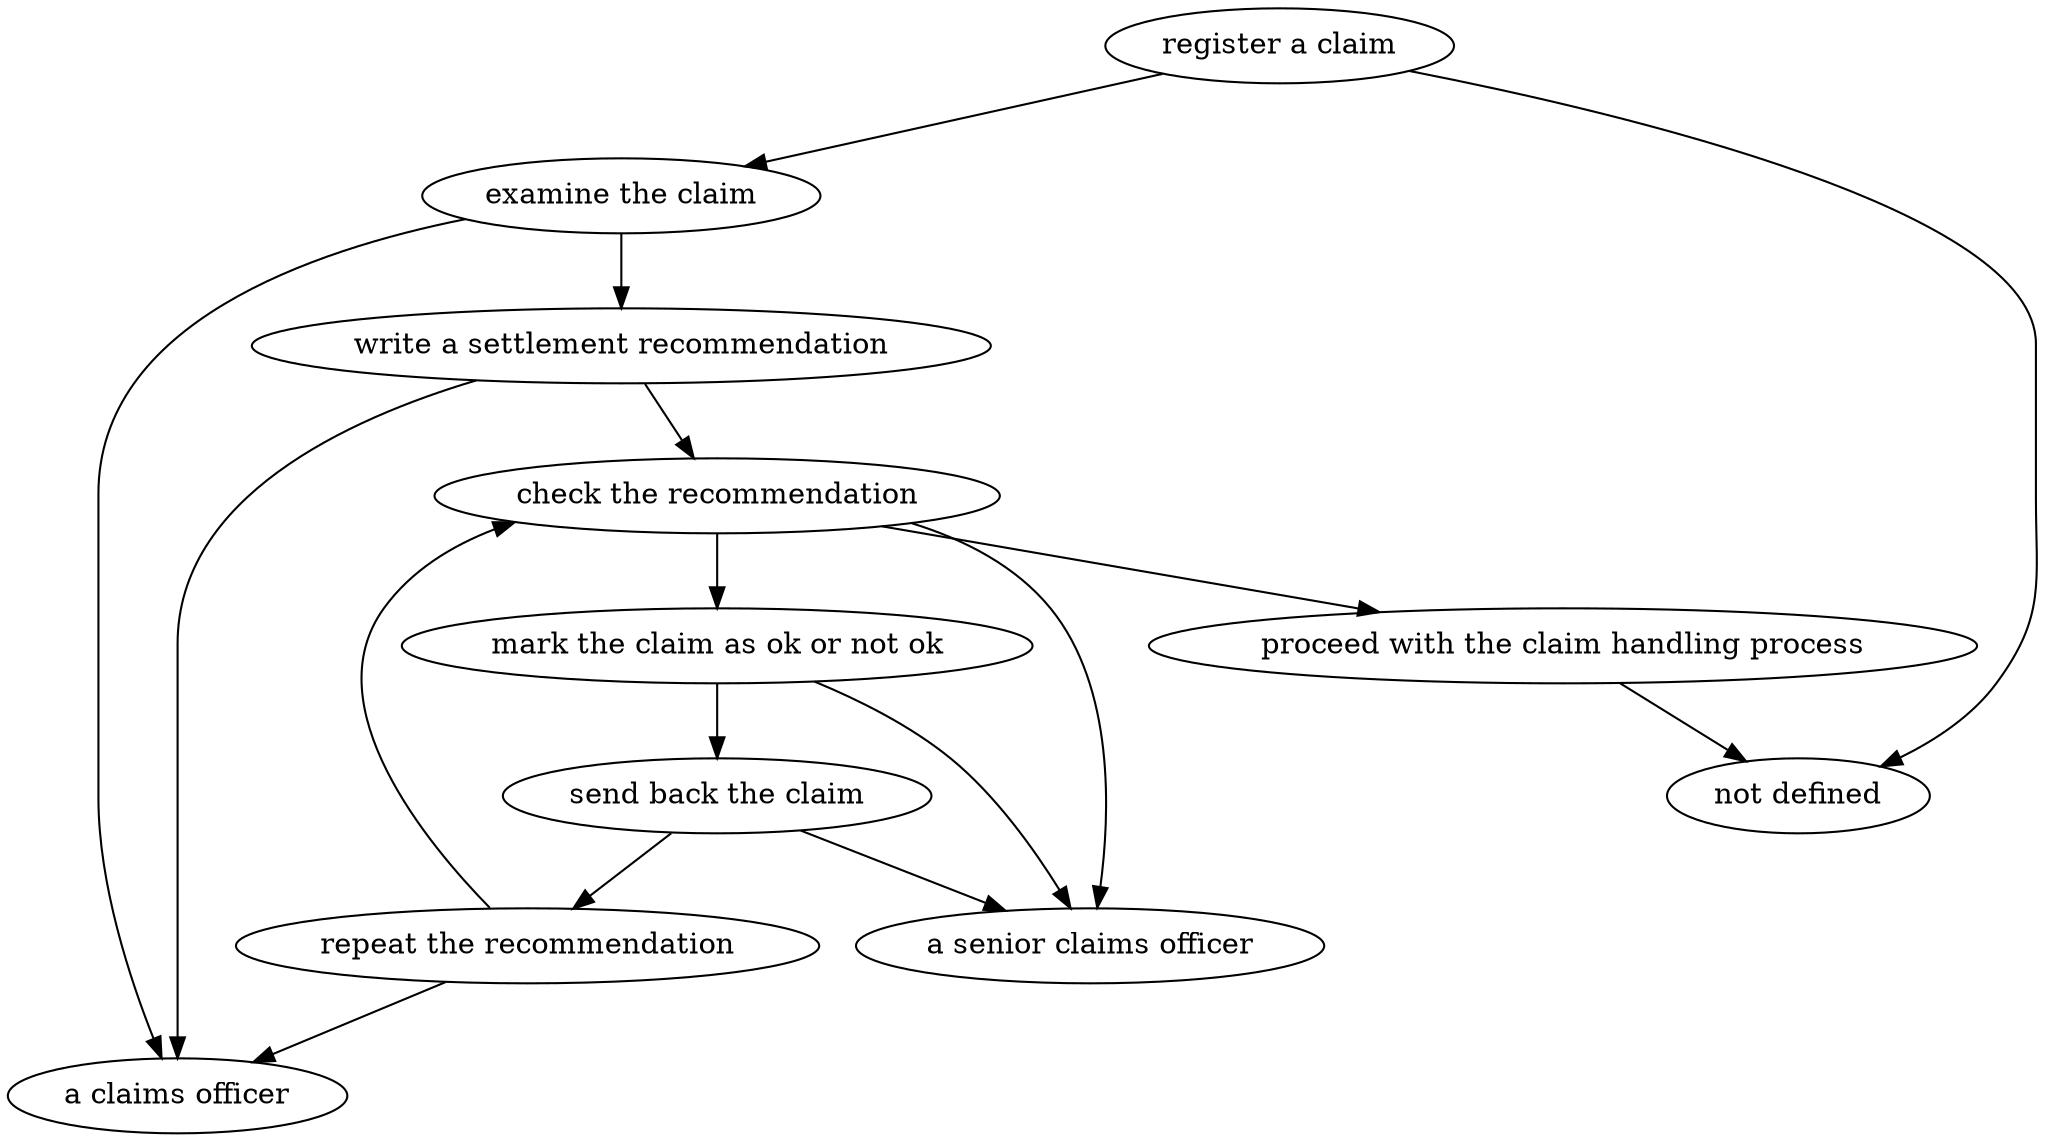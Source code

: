 strict digraph "doc-3.3" {
	graph [name="doc-3.3"];
	"register a claim"	[attrs="{'type': 'Activity', 'label': 'register a claim'}"];
	"examine the claim"	[attrs="{'type': 'Activity', 'label': 'examine the claim'}"];
	"register a claim" -> "examine the claim"	[attrs="{'type': 'flow', 'label': 'flow'}"];
	"not defined"	[attrs="{'type': 'Actor', 'label': 'not defined'}"];
	"register a claim" -> "not defined"	[attrs="{'type': 'actor performer', 'label': 'actor performer'}"];
	"write a settlement recommendation"	[attrs="{'type': 'Activity', 'label': 'write a settlement recommendation'}"];
	"examine the claim" -> "write a settlement recommendation"	[attrs="{'type': 'flow', 'label': 'flow'}"];
	"a claims officer"	[attrs="{'type': 'Actor', 'label': 'a claims officer'}"];
	"examine the claim" -> "a claims officer"	[attrs="{'type': 'actor performer', 'label': 'actor performer'}"];
	"check the recommendation"	[attrs="{'type': 'Activity', 'label': 'check the recommendation'}"];
	"write a settlement recommendation" -> "check the recommendation"	[attrs="{'type': 'flow', 'label': 'flow'}"];
	"write a settlement recommendation" -> "a claims officer"	[attrs="{'type': 'actor performer', 'label': 'actor performer'}"];
	"mark the claim as ok or not ok"	[attrs="{'type': 'Activity', 'label': 'mark the claim as ok or not ok'}"];
	"check the recommendation" -> "mark the claim as ok or not ok"	[attrs="{'type': 'flow', 'label': 'flow'}"];
	"proceed with the claim handling process"	[attrs="{'type': 'Activity', 'label': 'proceed with the claim handling process'}"];
	"check the recommendation" -> "proceed with the claim handling process"	[attrs="{'type': 'flow', 'label': 'flow'}"];
	"a senior claims officer"	[attrs="{'type': 'Actor', 'label': 'a senior claims officer'}"];
	"check the recommendation" -> "a senior claims officer"	[attrs="{'type': 'actor performer', 'label': 'actor performer'}"];
	"send back the claim"	[attrs="{'type': 'Activity', 'label': 'send back the claim'}"];
	"mark the claim as ok or not ok" -> "send back the claim"	[attrs="{'type': 'flow', 'label': 'flow'}"];
	"mark the claim as ok or not ok" -> "a senior claims officer"	[attrs="{'type': 'actor performer', 'label': 'actor performer'}"];
	"repeat the recommendation"	[attrs="{'type': 'Activity', 'label': 'repeat the recommendation'}"];
	"send back the claim" -> "repeat the recommendation"	[attrs="{'type': 'flow', 'label': 'flow'}"];
	"send back the claim" -> "a senior claims officer"	[attrs="{'type': 'actor performer', 'label': 'actor performer'}"];
	"repeat the recommendation" -> "check the recommendation"	[attrs="{'type': 'flow', 'label': 'flow'}"];
	"repeat the recommendation" -> "a claims officer"	[attrs="{'type': 'actor performer', 'label': 'actor performer'}"];
	"proceed with the claim handling process" -> "not defined"	[attrs="{'type': 'actor performer', 'label': 'actor performer'}"];
}
